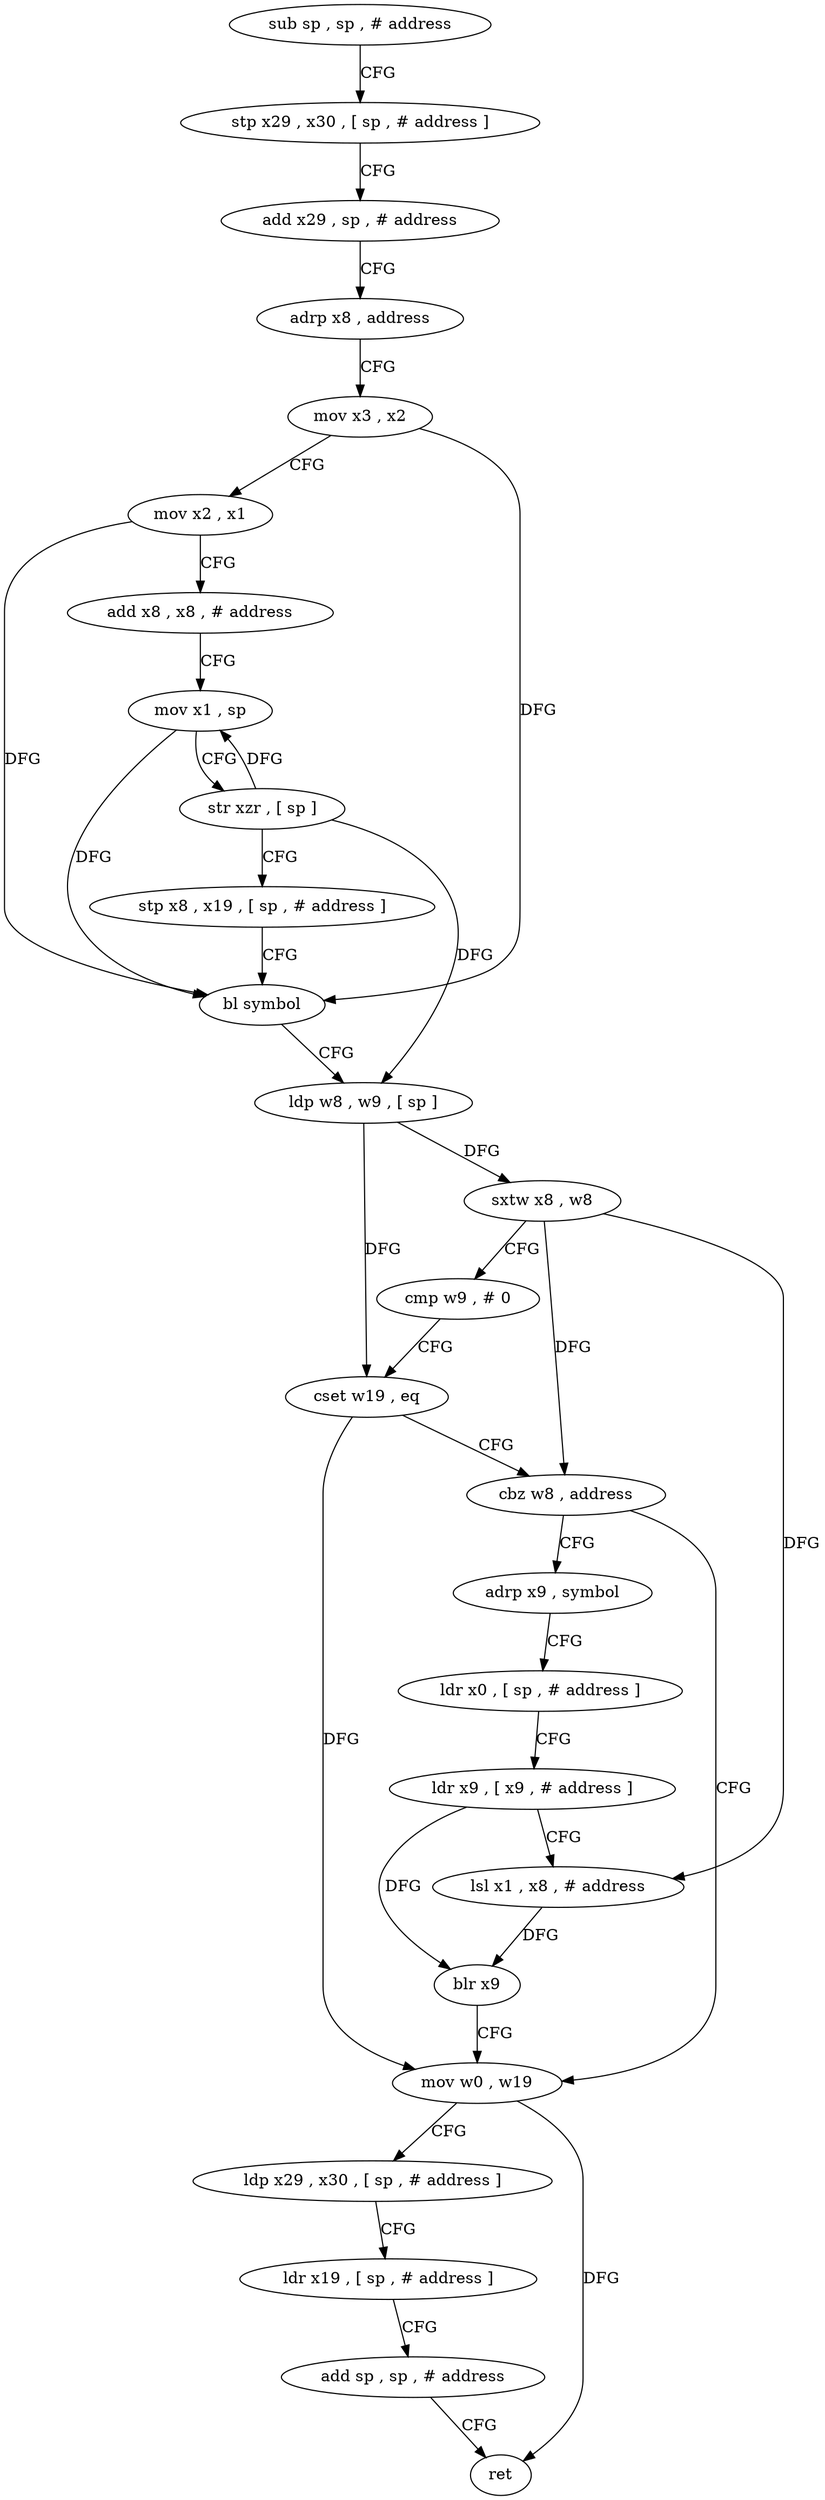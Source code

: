 digraph "func" {
"4254284" [label = "sub sp , sp , # address" ]
"4254288" [label = "stp x29 , x30 , [ sp , # address ]" ]
"4254292" [label = "add x29 , sp , # address" ]
"4254296" [label = "adrp x8 , address" ]
"4254300" [label = "mov x3 , x2" ]
"4254304" [label = "mov x2 , x1" ]
"4254308" [label = "add x8 , x8 , # address" ]
"4254312" [label = "mov x1 , sp" ]
"4254316" [label = "str xzr , [ sp ]" ]
"4254320" [label = "stp x8 , x19 , [ sp , # address ]" ]
"4254324" [label = "bl symbol" ]
"4254328" [label = "ldp w8 , w9 , [ sp ]" ]
"4254332" [label = "sxtw x8 , w8" ]
"4254336" [label = "cmp w9 , # 0" ]
"4254340" [label = "cset w19 , eq" ]
"4254344" [label = "cbz w8 , address" ]
"4254368" [label = "mov w0 , w19" ]
"4254348" [label = "adrp x9 , symbol" ]
"4254372" [label = "ldp x29 , x30 , [ sp , # address ]" ]
"4254376" [label = "ldr x19 , [ sp , # address ]" ]
"4254380" [label = "add sp , sp , # address" ]
"4254384" [label = "ret" ]
"4254352" [label = "ldr x0 , [ sp , # address ]" ]
"4254356" [label = "ldr x9 , [ x9 , # address ]" ]
"4254360" [label = "lsl x1 , x8 , # address" ]
"4254364" [label = "blr x9" ]
"4254284" -> "4254288" [ label = "CFG" ]
"4254288" -> "4254292" [ label = "CFG" ]
"4254292" -> "4254296" [ label = "CFG" ]
"4254296" -> "4254300" [ label = "CFG" ]
"4254300" -> "4254304" [ label = "CFG" ]
"4254300" -> "4254324" [ label = "DFG" ]
"4254304" -> "4254308" [ label = "CFG" ]
"4254304" -> "4254324" [ label = "DFG" ]
"4254308" -> "4254312" [ label = "CFG" ]
"4254312" -> "4254316" [ label = "CFG" ]
"4254312" -> "4254324" [ label = "DFG" ]
"4254316" -> "4254320" [ label = "CFG" ]
"4254316" -> "4254312" [ label = "DFG" ]
"4254316" -> "4254328" [ label = "DFG" ]
"4254320" -> "4254324" [ label = "CFG" ]
"4254324" -> "4254328" [ label = "CFG" ]
"4254328" -> "4254332" [ label = "DFG" ]
"4254328" -> "4254340" [ label = "DFG" ]
"4254332" -> "4254336" [ label = "CFG" ]
"4254332" -> "4254344" [ label = "DFG" ]
"4254332" -> "4254360" [ label = "DFG" ]
"4254336" -> "4254340" [ label = "CFG" ]
"4254340" -> "4254344" [ label = "CFG" ]
"4254340" -> "4254368" [ label = "DFG" ]
"4254344" -> "4254368" [ label = "CFG" ]
"4254344" -> "4254348" [ label = "CFG" ]
"4254368" -> "4254372" [ label = "CFG" ]
"4254368" -> "4254384" [ label = "DFG" ]
"4254348" -> "4254352" [ label = "CFG" ]
"4254372" -> "4254376" [ label = "CFG" ]
"4254376" -> "4254380" [ label = "CFG" ]
"4254380" -> "4254384" [ label = "CFG" ]
"4254352" -> "4254356" [ label = "CFG" ]
"4254356" -> "4254360" [ label = "CFG" ]
"4254356" -> "4254364" [ label = "DFG" ]
"4254360" -> "4254364" [ label = "DFG" ]
"4254364" -> "4254368" [ label = "CFG" ]
}
